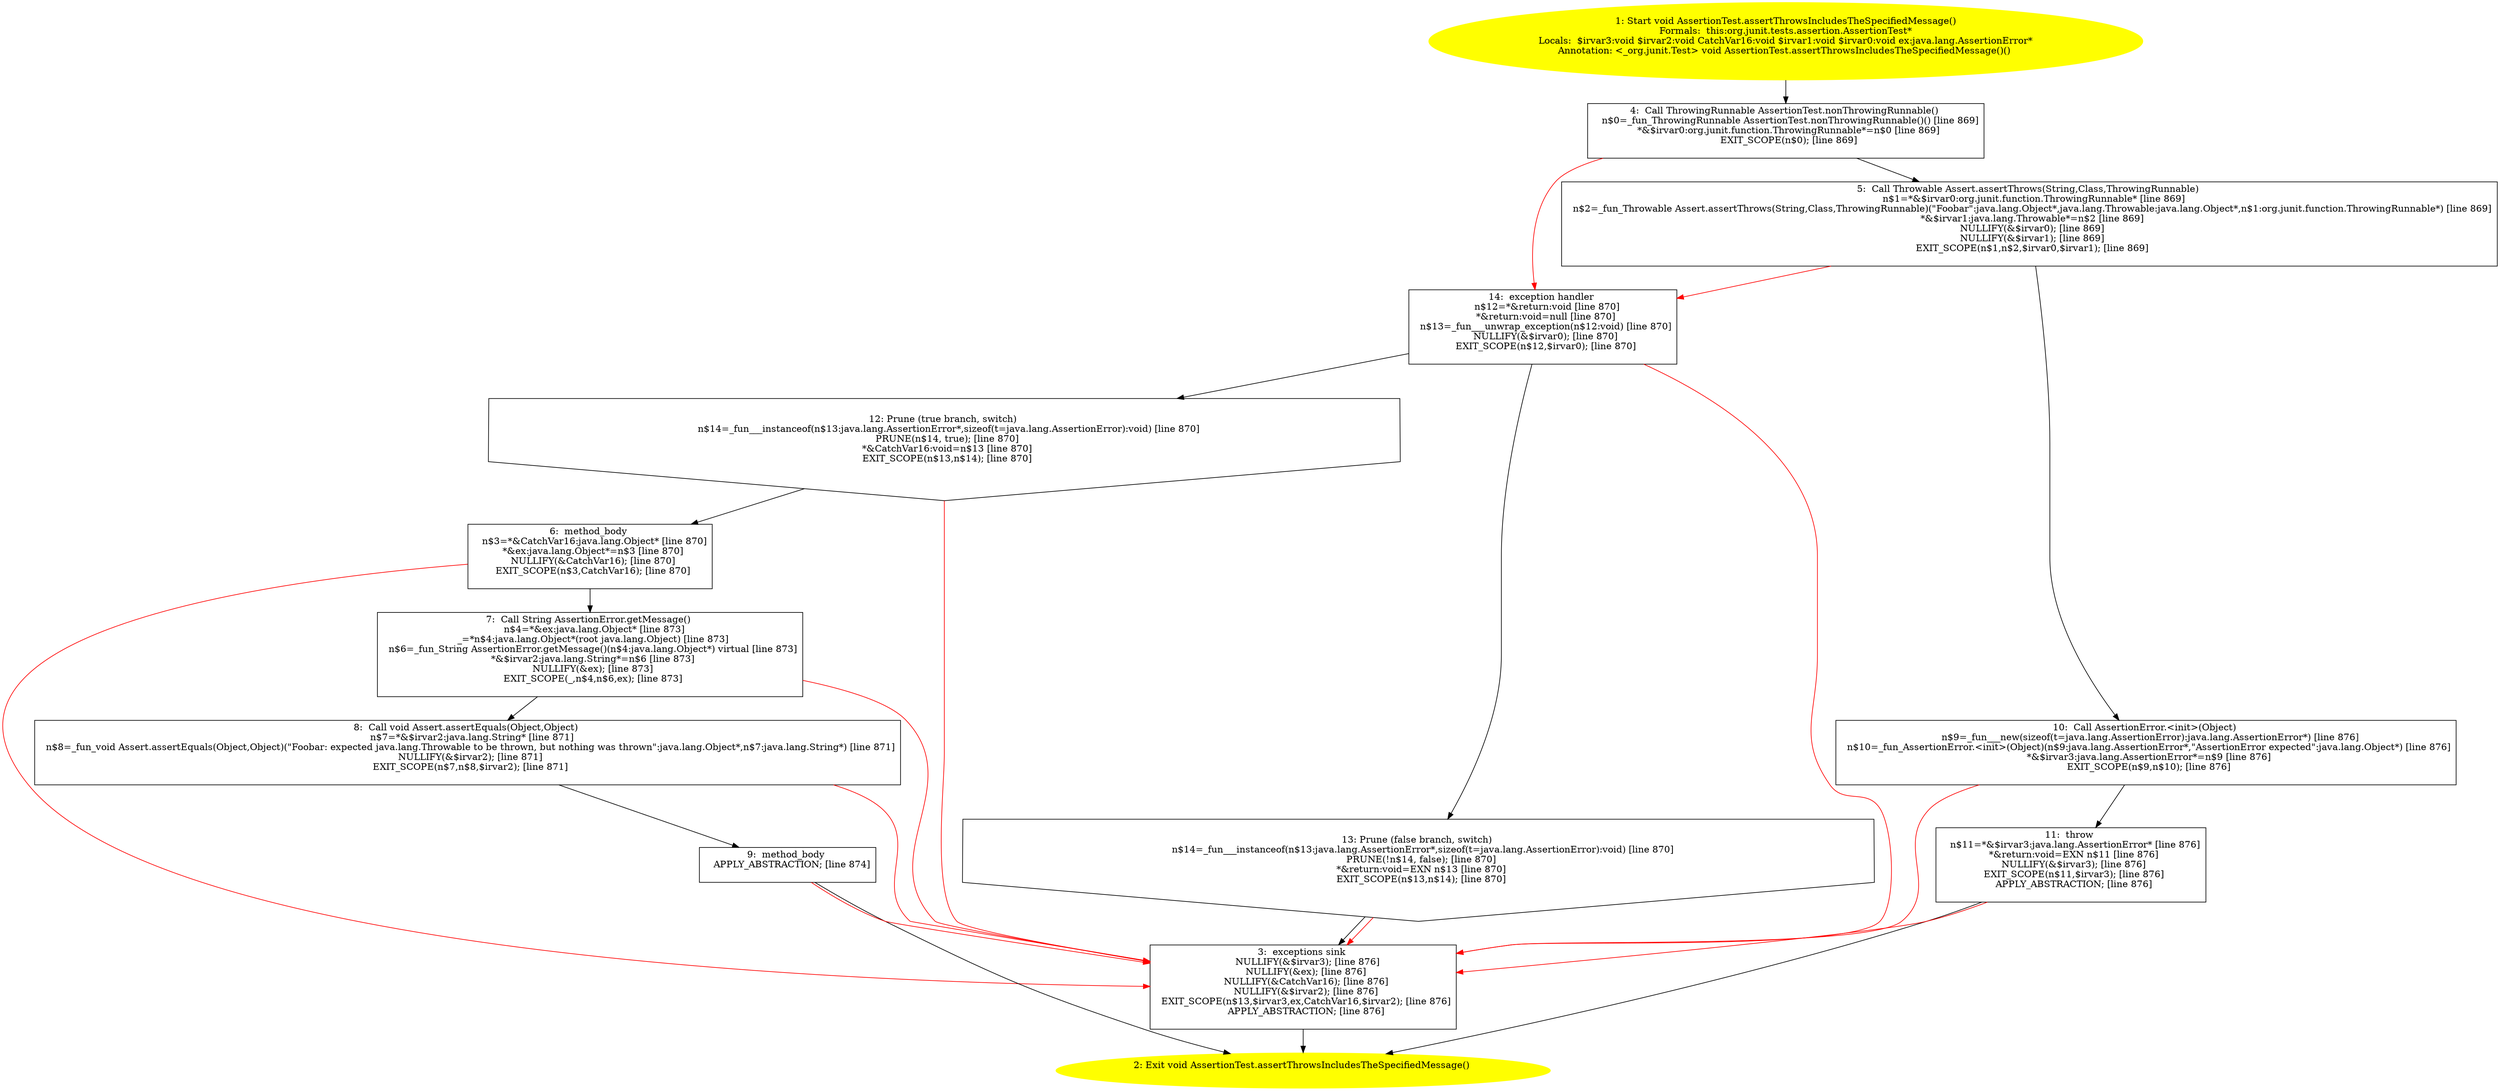 /* @generated */
digraph cfg {
"org.junit.tests.assertion.AssertionTest.assertThrowsIncludesTheSpecifiedMessage():void.5b96f4dc99a0a5711215e8f38455612d_1" [label="1: Start void AssertionTest.assertThrowsIncludesTheSpecifiedMessage()\nFormals:  this:org.junit.tests.assertion.AssertionTest*\nLocals:  $irvar3:void $irvar2:void CatchVar16:void $irvar1:void $irvar0:void ex:java.lang.AssertionError*\nAnnotation: <_org.junit.Test> void AssertionTest.assertThrowsIncludesTheSpecifiedMessage()() \n  " color=yellow style=filled]
	

	 "org.junit.tests.assertion.AssertionTest.assertThrowsIncludesTheSpecifiedMessage():void.5b96f4dc99a0a5711215e8f38455612d_1" -> "org.junit.tests.assertion.AssertionTest.assertThrowsIncludesTheSpecifiedMessage():void.5b96f4dc99a0a5711215e8f38455612d_4" ;
"org.junit.tests.assertion.AssertionTest.assertThrowsIncludesTheSpecifiedMessage():void.5b96f4dc99a0a5711215e8f38455612d_2" [label="2: Exit void AssertionTest.assertThrowsIncludesTheSpecifiedMessage() \n  " color=yellow style=filled]
	

"org.junit.tests.assertion.AssertionTest.assertThrowsIncludesTheSpecifiedMessage():void.5b96f4dc99a0a5711215e8f38455612d_3" [label="3:  exceptions sink \n   NULLIFY(&$irvar3); [line 876]\n  NULLIFY(&ex); [line 876]\n  NULLIFY(&CatchVar16); [line 876]\n  NULLIFY(&$irvar2); [line 876]\n  EXIT_SCOPE(n$13,$irvar3,ex,CatchVar16,$irvar2); [line 876]\n  APPLY_ABSTRACTION; [line 876]\n " shape="box"]
	

	 "org.junit.tests.assertion.AssertionTest.assertThrowsIncludesTheSpecifiedMessage():void.5b96f4dc99a0a5711215e8f38455612d_3" -> "org.junit.tests.assertion.AssertionTest.assertThrowsIncludesTheSpecifiedMessage():void.5b96f4dc99a0a5711215e8f38455612d_2" ;
"org.junit.tests.assertion.AssertionTest.assertThrowsIncludesTheSpecifiedMessage():void.5b96f4dc99a0a5711215e8f38455612d_4" [label="4:  Call ThrowingRunnable AssertionTest.nonThrowingRunnable() \n   n$0=_fun_ThrowingRunnable AssertionTest.nonThrowingRunnable()() [line 869]\n  *&$irvar0:org.junit.function.ThrowingRunnable*=n$0 [line 869]\n  EXIT_SCOPE(n$0); [line 869]\n " shape="box"]
	

	 "org.junit.tests.assertion.AssertionTest.assertThrowsIncludesTheSpecifiedMessage():void.5b96f4dc99a0a5711215e8f38455612d_4" -> "org.junit.tests.assertion.AssertionTest.assertThrowsIncludesTheSpecifiedMessage():void.5b96f4dc99a0a5711215e8f38455612d_5" ;
	 "org.junit.tests.assertion.AssertionTest.assertThrowsIncludesTheSpecifiedMessage():void.5b96f4dc99a0a5711215e8f38455612d_4" -> "org.junit.tests.assertion.AssertionTest.assertThrowsIncludesTheSpecifiedMessage():void.5b96f4dc99a0a5711215e8f38455612d_14" [color="red" ];
"org.junit.tests.assertion.AssertionTest.assertThrowsIncludesTheSpecifiedMessage():void.5b96f4dc99a0a5711215e8f38455612d_5" [label="5:  Call Throwable Assert.assertThrows(String,Class,ThrowingRunnable) \n   n$1=*&$irvar0:org.junit.function.ThrowingRunnable* [line 869]\n  n$2=_fun_Throwable Assert.assertThrows(String,Class,ThrowingRunnable)(\"Foobar\":java.lang.Object*,java.lang.Throwable:java.lang.Object*,n$1:org.junit.function.ThrowingRunnable*) [line 869]\n  *&$irvar1:java.lang.Throwable*=n$2 [line 869]\n  NULLIFY(&$irvar0); [line 869]\n  NULLIFY(&$irvar1); [line 869]\n  EXIT_SCOPE(n$1,n$2,$irvar0,$irvar1); [line 869]\n " shape="box"]
	

	 "org.junit.tests.assertion.AssertionTest.assertThrowsIncludesTheSpecifiedMessage():void.5b96f4dc99a0a5711215e8f38455612d_5" -> "org.junit.tests.assertion.AssertionTest.assertThrowsIncludesTheSpecifiedMessage():void.5b96f4dc99a0a5711215e8f38455612d_10" ;
	 "org.junit.tests.assertion.AssertionTest.assertThrowsIncludesTheSpecifiedMessage():void.5b96f4dc99a0a5711215e8f38455612d_5" -> "org.junit.tests.assertion.AssertionTest.assertThrowsIncludesTheSpecifiedMessage():void.5b96f4dc99a0a5711215e8f38455612d_14" [color="red" ];
"org.junit.tests.assertion.AssertionTest.assertThrowsIncludesTheSpecifiedMessage():void.5b96f4dc99a0a5711215e8f38455612d_6" [label="6:  method_body \n   n$3=*&CatchVar16:java.lang.Object* [line 870]\n  *&ex:java.lang.Object*=n$3 [line 870]\n  NULLIFY(&CatchVar16); [line 870]\n  EXIT_SCOPE(n$3,CatchVar16); [line 870]\n " shape="box"]
	

	 "org.junit.tests.assertion.AssertionTest.assertThrowsIncludesTheSpecifiedMessage():void.5b96f4dc99a0a5711215e8f38455612d_6" -> "org.junit.tests.assertion.AssertionTest.assertThrowsIncludesTheSpecifiedMessage():void.5b96f4dc99a0a5711215e8f38455612d_7" ;
	 "org.junit.tests.assertion.AssertionTest.assertThrowsIncludesTheSpecifiedMessage():void.5b96f4dc99a0a5711215e8f38455612d_6" -> "org.junit.tests.assertion.AssertionTest.assertThrowsIncludesTheSpecifiedMessage():void.5b96f4dc99a0a5711215e8f38455612d_3" [color="red" ];
"org.junit.tests.assertion.AssertionTest.assertThrowsIncludesTheSpecifiedMessage():void.5b96f4dc99a0a5711215e8f38455612d_7" [label="7:  Call String AssertionError.getMessage() \n   n$4=*&ex:java.lang.Object* [line 873]\n  _=*n$4:java.lang.Object*(root java.lang.Object) [line 873]\n  n$6=_fun_String AssertionError.getMessage()(n$4:java.lang.Object*) virtual [line 873]\n  *&$irvar2:java.lang.String*=n$6 [line 873]\n  NULLIFY(&ex); [line 873]\n  EXIT_SCOPE(_,n$4,n$6,ex); [line 873]\n " shape="box"]
	

	 "org.junit.tests.assertion.AssertionTest.assertThrowsIncludesTheSpecifiedMessage():void.5b96f4dc99a0a5711215e8f38455612d_7" -> "org.junit.tests.assertion.AssertionTest.assertThrowsIncludesTheSpecifiedMessage():void.5b96f4dc99a0a5711215e8f38455612d_8" ;
	 "org.junit.tests.assertion.AssertionTest.assertThrowsIncludesTheSpecifiedMessage():void.5b96f4dc99a0a5711215e8f38455612d_7" -> "org.junit.tests.assertion.AssertionTest.assertThrowsIncludesTheSpecifiedMessage():void.5b96f4dc99a0a5711215e8f38455612d_3" [color="red" ];
"org.junit.tests.assertion.AssertionTest.assertThrowsIncludesTheSpecifiedMessage():void.5b96f4dc99a0a5711215e8f38455612d_8" [label="8:  Call void Assert.assertEquals(Object,Object) \n   n$7=*&$irvar2:java.lang.String* [line 871]\n  n$8=_fun_void Assert.assertEquals(Object,Object)(\"Foobar: expected java.lang.Throwable to be thrown, but nothing was thrown\":java.lang.Object*,n$7:java.lang.String*) [line 871]\n  NULLIFY(&$irvar2); [line 871]\n  EXIT_SCOPE(n$7,n$8,$irvar2); [line 871]\n " shape="box"]
	

	 "org.junit.tests.assertion.AssertionTest.assertThrowsIncludesTheSpecifiedMessage():void.5b96f4dc99a0a5711215e8f38455612d_8" -> "org.junit.tests.assertion.AssertionTest.assertThrowsIncludesTheSpecifiedMessage():void.5b96f4dc99a0a5711215e8f38455612d_9" ;
	 "org.junit.tests.assertion.AssertionTest.assertThrowsIncludesTheSpecifiedMessage():void.5b96f4dc99a0a5711215e8f38455612d_8" -> "org.junit.tests.assertion.AssertionTest.assertThrowsIncludesTheSpecifiedMessage():void.5b96f4dc99a0a5711215e8f38455612d_3" [color="red" ];
"org.junit.tests.assertion.AssertionTest.assertThrowsIncludesTheSpecifiedMessage():void.5b96f4dc99a0a5711215e8f38455612d_9" [label="9:  method_body \n   APPLY_ABSTRACTION; [line 874]\n " shape="box"]
	

	 "org.junit.tests.assertion.AssertionTest.assertThrowsIncludesTheSpecifiedMessage():void.5b96f4dc99a0a5711215e8f38455612d_9" -> "org.junit.tests.assertion.AssertionTest.assertThrowsIncludesTheSpecifiedMessage():void.5b96f4dc99a0a5711215e8f38455612d_2" ;
	 "org.junit.tests.assertion.AssertionTest.assertThrowsIncludesTheSpecifiedMessage():void.5b96f4dc99a0a5711215e8f38455612d_9" -> "org.junit.tests.assertion.AssertionTest.assertThrowsIncludesTheSpecifiedMessage():void.5b96f4dc99a0a5711215e8f38455612d_3" [color="red" ];
"org.junit.tests.assertion.AssertionTest.assertThrowsIncludesTheSpecifiedMessage():void.5b96f4dc99a0a5711215e8f38455612d_10" [label="10:  Call AssertionError.<init>(Object) \n   n$9=_fun___new(sizeof(t=java.lang.AssertionError):java.lang.AssertionError*) [line 876]\n  n$10=_fun_AssertionError.<init>(Object)(n$9:java.lang.AssertionError*,\"AssertionError expected\":java.lang.Object*) [line 876]\n  *&$irvar3:java.lang.AssertionError*=n$9 [line 876]\n  EXIT_SCOPE(n$9,n$10); [line 876]\n " shape="box"]
	

	 "org.junit.tests.assertion.AssertionTest.assertThrowsIncludesTheSpecifiedMessage():void.5b96f4dc99a0a5711215e8f38455612d_10" -> "org.junit.tests.assertion.AssertionTest.assertThrowsIncludesTheSpecifiedMessage():void.5b96f4dc99a0a5711215e8f38455612d_11" ;
	 "org.junit.tests.assertion.AssertionTest.assertThrowsIncludesTheSpecifiedMessage():void.5b96f4dc99a0a5711215e8f38455612d_10" -> "org.junit.tests.assertion.AssertionTest.assertThrowsIncludesTheSpecifiedMessage():void.5b96f4dc99a0a5711215e8f38455612d_3" [color="red" ];
"org.junit.tests.assertion.AssertionTest.assertThrowsIncludesTheSpecifiedMessage():void.5b96f4dc99a0a5711215e8f38455612d_11" [label="11:  throw \n   n$11=*&$irvar3:java.lang.AssertionError* [line 876]\n  *&return:void=EXN n$11 [line 876]\n  NULLIFY(&$irvar3); [line 876]\n  EXIT_SCOPE(n$11,$irvar3); [line 876]\n  APPLY_ABSTRACTION; [line 876]\n " shape="box"]
	

	 "org.junit.tests.assertion.AssertionTest.assertThrowsIncludesTheSpecifiedMessage():void.5b96f4dc99a0a5711215e8f38455612d_11" -> "org.junit.tests.assertion.AssertionTest.assertThrowsIncludesTheSpecifiedMessage():void.5b96f4dc99a0a5711215e8f38455612d_2" ;
	 "org.junit.tests.assertion.AssertionTest.assertThrowsIncludesTheSpecifiedMessage():void.5b96f4dc99a0a5711215e8f38455612d_11" -> "org.junit.tests.assertion.AssertionTest.assertThrowsIncludesTheSpecifiedMessage():void.5b96f4dc99a0a5711215e8f38455612d_3" [color="red" ];
"org.junit.tests.assertion.AssertionTest.assertThrowsIncludesTheSpecifiedMessage():void.5b96f4dc99a0a5711215e8f38455612d_12" [label="12: Prune (true branch, switch) \n   n$14=_fun___instanceof(n$13:java.lang.AssertionError*,sizeof(t=java.lang.AssertionError):void) [line 870]\n  PRUNE(n$14, true); [line 870]\n  *&CatchVar16:void=n$13 [line 870]\n  EXIT_SCOPE(n$13,n$14); [line 870]\n " shape="invhouse"]
	

	 "org.junit.tests.assertion.AssertionTest.assertThrowsIncludesTheSpecifiedMessage():void.5b96f4dc99a0a5711215e8f38455612d_12" -> "org.junit.tests.assertion.AssertionTest.assertThrowsIncludesTheSpecifiedMessage():void.5b96f4dc99a0a5711215e8f38455612d_6" ;
	 "org.junit.tests.assertion.AssertionTest.assertThrowsIncludesTheSpecifiedMessage():void.5b96f4dc99a0a5711215e8f38455612d_12" -> "org.junit.tests.assertion.AssertionTest.assertThrowsIncludesTheSpecifiedMessage():void.5b96f4dc99a0a5711215e8f38455612d_3" [color="red" ];
"org.junit.tests.assertion.AssertionTest.assertThrowsIncludesTheSpecifiedMessage():void.5b96f4dc99a0a5711215e8f38455612d_13" [label="13: Prune (false branch, switch) \n   n$14=_fun___instanceof(n$13:java.lang.AssertionError*,sizeof(t=java.lang.AssertionError):void) [line 870]\n  PRUNE(!n$14, false); [line 870]\n  *&return:void=EXN n$13 [line 870]\n  EXIT_SCOPE(n$13,n$14); [line 870]\n " shape="invhouse"]
	

	 "org.junit.tests.assertion.AssertionTest.assertThrowsIncludesTheSpecifiedMessage():void.5b96f4dc99a0a5711215e8f38455612d_13" -> "org.junit.tests.assertion.AssertionTest.assertThrowsIncludesTheSpecifiedMessage():void.5b96f4dc99a0a5711215e8f38455612d_3" ;
	 "org.junit.tests.assertion.AssertionTest.assertThrowsIncludesTheSpecifiedMessage():void.5b96f4dc99a0a5711215e8f38455612d_13" -> "org.junit.tests.assertion.AssertionTest.assertThrowsIncludesTheSpecifiedMessage():void.5b96f4dc99a0a5711215e8f38455612d_3" [color="red" ];
"org.junit.tests.assertion.AssertionTest.assertThrowsIncludesTheSpecifiedMessage():void.5b96f4dc99a0a5711215e8f38455612d_14" [label="14:  exception handler \n   n$12=*&return:void [line 870]\n  *&return:void=null [line 870]\n  n$13=_fun___unwrap_exception(n$12:void) [line 870]\n  NULLIFY(&$irvar0); [line 870]\n  EXIT_SCOPE(n$12,$irvar0); [line 870]\n " shape="box"]
	

	 "org.junit.tests.assertion.AssertionTest.assertThrowsIncludesTheSpecifiedMessage():void.5b96f4dc99a0a5711215e8f38455612d_14" -> "org.junit.tests.assertion.AssertionTest.assertThrowsIncludesTheSpecifiedMessage():void.5b96f4dc99a0a5711215e8f38455612d_12" ;
	 "org.junit.tests.assertion.AssertionTest.assertThrowsIncludesTheSpecifiedMessage():void.5b96f4dc99a0a5711215e8f38455612d_14" -> "org.junit.tests.assertion.AssertionTest.assertThrowsIncludesTheSpecifiedMessage():void.5b96f4dc99a0a5711215e8f38455612d_13" ;
	 "org.junit.tests.assertion.AssertionTest.assertThrowsIncludesTheSpecifiedMessage():void.5b96f4dc99a0a5711215e8f38455612d_14" -> "org.junit.tests.assertion.AssertionTest.assertThrowsIncludesTheSpecifiedMessage():void.5b96f4dc99a0a5711215e8f38455612d_3" [color="red" ];
}
